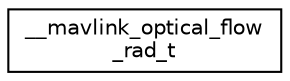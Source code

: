 digraph "Graphical Class Hierarchy"
{
 // INTERACTIVE_SVG=YES
  edge [fontname="Helvetica",fontsize="10",labelfontname="Helvetica",labelfontsize="10"];
  node [fontname="Helvetica",fontsize="10",shape=record];
  rankdir="LR";
  Node1 [label="__mavlink_optical_flow\l_rad_t",height=0.2,width=0.4,color="black", fillcolor="white", style="filled",URL="$struct____mavlink__optical__flow__rad__t.html"];
}
